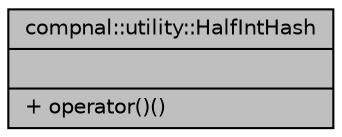 digraph "compnal::utility::HalfIntHash"
{
 // INTERACTIVE_SVG=YES
 // LATEX_PDF_SIZE
  edge [fontname="Helvetica",fontsize="10",labelfontname="Helvetica",labelfontsize="10"];
  node [fontname="Helvetica",fontsize="10",shape=record];
  Node1 [label="{compnal::utility::HalfIntHash\n||+ operator()()\l}",height=0.2,width=0.4,color="black", fillcolor="grey75", style="filled", fontcolor="black",tooltip="Hash struct of HalfInt."];
}
